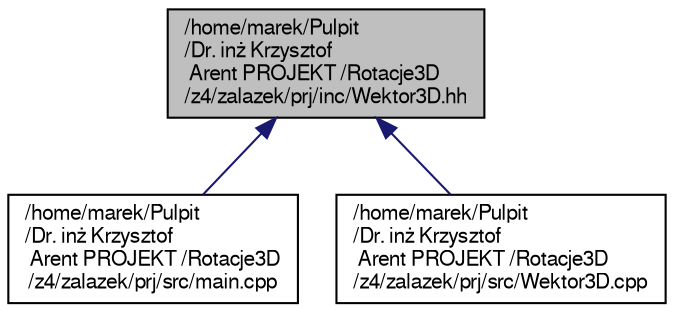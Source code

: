 digraph "/home/marek/Pulpit/Dr. inż Krzysztof Arent PROJEKT /Rotacje3D/z4/zalazek/prj/inc/Wektor3D.hh"
{
 // LATEX_PDF_SIZE
  edge [fontname="FreeSans",fontsize="10",labelfontname="FreeSans",labelfontsize="10"];
  node [fontname="FreeSans",fontsize="10",shape=record];
  Node1 [label="/home/marek/Pulpit\l/Dr. inż Krzysztof\l Arent PROJEKT /Rotacje3D\l/z4/zalazek/prj/inc/Wektor3D.hh",height=0.2,width=0.4,color="black", fillcolor="grey75", style="filled", fontcolor="black",tooltip="Plik zawiera ..."];
  Node1 -> Node2 [dir="back",color="midnightblue",fontsize="10",style="solid",fontname="FreeSans"];
  Node2 [label="/home/marek/Pulpit\l/Dr. inż Krzysztof\l Arent PROJEKT /Rotacje3D\l/z4/zalazek/prj/src/main.cpp",height=0.2,width=0.4,color="black", fillcolor="white", style="filled",URL="$a00020.html",tooltip=" "];
  Node1 -> Node3 [dir="back",color="midnightblue",fontsize="10",style="solid",fontname="FreeSans"];
  Node3 [label="/home/marek/Pulpit\l/Dr. inż Krzysztof\l Arent PROJEKT /Rotacje3D\l/z4/zalazek/prj/src/Wektor3D.cpp",height=0.2,width=0.4,color="black", fillcolor="white", style="filled",URL="$a00029.html",tooltip=" "];
}
